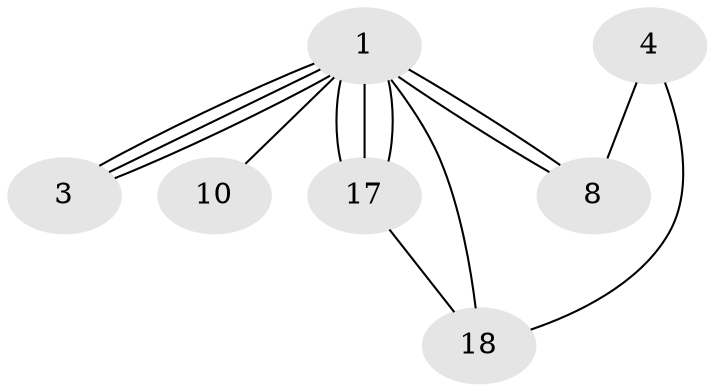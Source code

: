 // Generated by graph-tools (version 1.1) at 2025/46/02/15/25 05:46:28]
// undirected, 7 vertices, 13 edges
graph export_dot {
graph [start="1"]
  node [color=gray90,style=filled];
  1 [super="+2+5+7+9+14+19+20"];
  3;
  4 [super="+2+6+11"];
  8 [super="+9+16"];
  10 [super="+12+13+16"];
  17;
  18 [super="+14"];
  1 -- 3;
  1 -- 3;
  1 -- 3;
  1 -- 8;
  1 -- 8;
  1 -- 10;
  1 -- 17;
  1 -- 17;
  1 -- 17;
  1 -- 18;
  4 -- 8;
  4 -- 18;
  17 -- 18;
}
